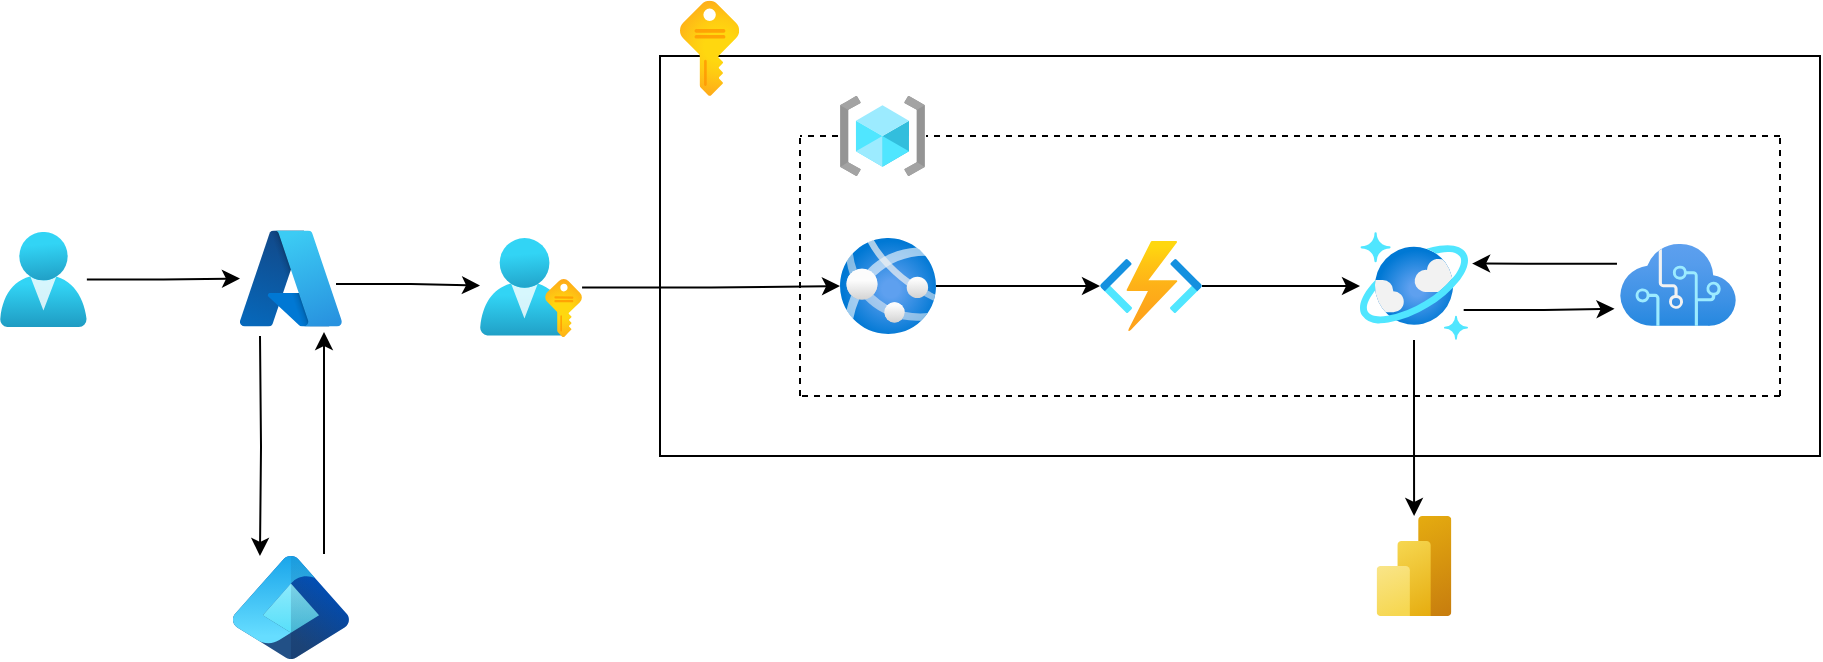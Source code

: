 <mxfile version="28.1.2">
  <diagram name="Página-1" id="tXtiLclYRCGy5FRw7-Ta">
    <mxGraphModel dx="2212" dy="796" grid="1" gridSize="10" guides="1" tooltips="1" connect="1" arrows="1" fold="1" page="1" pageScale="1" pageWidth="827" pageHeight="1169" math="0" shadow="0">
      <root>
        <mxCell id="0" />
        <mxCell id="1" parent="0" />
        <mxCell id="LwiWHXRCM4ZRAMe9DYlA-21" value="" style="rounded=0;whiteSpace=wrap;html=1;" parent="1" vertex="1">
          <mxGeometry x="-60" y="470" width="580" height="200" as="geometry" />
        </mxCell>
        <mxCell id="LwiWHXRCM4ZRAMe9DYlA-4" value="" style="edgeStyle=orthogonalEdgeStyle;rounded=0;orthogonalLoop=1;jettySize=auto;html=1;entryX=0;entryY=0.5;entryDx=0;entryDy=0;entryPerimeter=0;" parent="1" source="LwiWHXRCM4ZRAMe9DYlA-2" target="LwiWHXRCM4ZRAMe9DYlA-24" edge="1">
          <mxGeometry relative="1" as="geometry">
            <mxPoint x="-210" y="584.28" as="targetPoint" />
          </mxGeometry>
        </mxCell>
        <mxCell id="LwiWHXRCM4ZRAMe9DYlA-2" value="" style="image;aspect=fixed;html=1;points=[];align=center;fontSize=12;image=img/lib/azure2/identity/Users.svg;" parent="1" vertex="1">
          <mxGeometry x="-390" y="557.98" width="43.43" height="47.5" as="geometry" />
        </mxCell>
        <mxCell id="LwiWHXRCM4ZRAMe9DYlA-6" value="" style="edgeStyle=orthogonalEdgeStyle;rounded=0;orthogonalLoop=1;jettySize=auto;html=1;" parent="1" source="LwiWHXRCM4ZRAMe9DYlA-3" target="LwiWHXRCM4ZRAMe9DYlA-5" edge="1">
          <mxGeometry relative="1" as="geometry" />
        </mxCell>
        <mxCell id="LwiWHXRCM4ZRAMe9DYlA-3" value="" style="image;aspect=fixed;html=1;points=[];align=center;fontSize=12;image=img/lib/azure2/app_services/App_Services.svg;" parent="1" vertex="1">
          <mxGeometry x="30" y="561" width="48" height="48" as="geometry" />
        </mxCell>
        <mxCell id="LwiWHXRCM4ZRAMe9DYlA-8" value="" style="edgeStyle=orthogonalEdgeStyle;rounded=0;orthogonalLoop=1;jettySize=auto;html=1;" parent="1" source="LwiWHXRCM4ZRAMe9DYlA-5" target="LwiWHXRCM4ZRAMe9DYlA-7" edge="1">
          <mxGeometry relative="1" as="geometry" />
        </mxCell>
        <mxCell id="LwiWHXRCM4ZRAMe9DYlA-5" value="" style="image;aspect=fixed;html=1;points=[];align=center;fontSize=12;image=img/lib/azure2/compute/Function_Apps.svg;" parent="1" vertex="1">
          <mxGeometry x="160" y="562.5" width="51" height="45" as="geometry" />
        </mxCell>
        <mxCell id="LwiWHXRCM4ZRAMe9DYlA-13" value="" style="edgeStyle=orthogonalEdgeStyle;rounded=0;orthogonalLoop=1;jettySize=auto;html=1;" parent="1" source="LwiWHXRCM4ZRAMe9DYlA-7" target="LwiWHXRCM4ZRAMe9DYlA-12" edge="1">
          <mxGeometry relative="1" as="geometry" />
        </mxCell>
        <mxCell id="LwiWHXRCM4ZRAMe9DYlA-7" value="" style="image;aspect=fixed;html=1;points=[];align=center;fontSize=12;image=img/lib/azure2/databases/Azure_Cosmos_DB.svg;" parent="1" vertex="1">
          <mxGeometry x="290" y="558" width="54" height="54" as="geometry" />
        </mxCell>
        <mxCell id="LwiWHXRCM4ZRAMe9DYlA-9" value="" style="image;aspect=fixed;html=1;points=[];align=center;fontSize=12;image=img/lib/azure2/ai_machine_learning/Cognitive_Services.svg;" parent="1" vertex="1">
          <mxGeometry x="420" y="564" width="58" height="40.94" as="geometry" />
        </mxCell>
        <mxCell id="LwiWHXRCM4ZRAMe9DYlA-10" value="" style="edgeStyle=orthogonalEdgeStyle;rounded=0;orthogonalLoop=1;jettySize=auto;html=1;entryX=1.038;entryY=0.292;entryDx=0;entryDy=0;entryPerimeter=0;exitX=-0.026;exitY=0.241;exitDx=0;exitDy=0;exitPerimeter=0;" parent="1" source="LwiWHXRCM4ZRAMe9DYlA-9" target="LwiWHXRCM4ZRAMe9DYlA-7" edge="1">
          <mxGeometry relative="1" as="geometry">
            <mxPoint x="390" y="574" as="sourcePoint" />
            <mxPoint x="449" y="460" as="targetPoint" />
            <Array as="points" />
          </mxGeometry>
        </mxCell>
        <mxCell id="LwiWHXRCM4ZRAMe9DYlA-11" value="" style="edgeStyle=orthogonalEdgeStyle;rounded=0;orthogonalLoop=1;jettySize=auto;html=1;entryX=-0.047;entryY=0.792;entryDx=0;entryDy=0;entryPerimeter=0;exitX=0.96;exitY=0.722;exitDx=0;exitDy=0;exitPerimeter=0;" parent="1" source="LwiWHXRCM4ZRAMe9DYlA-7" target="LwiWHXRCM4ZRAMe9DYlA-9" edge="1">
          <mxGeometry relative="1" as="geometry">
            <mxPoint x="462" y="650" as="sourcePoint" />
            <mxPoint x="370" y="650" as="targetPoint" />
            <Array as="points" />
          </mxGeometry>
        </mxCell>
        <mxCell id="LwiWHXRCM4ZRAMe9DYlA-12" value="" style="image;aspect=fixed;html=1;points=[];align=center;fontSize=12;image=img/lib/azure2/analytics/Power_BI_Embedded.svg;" parent="1" vertex="1">
          <mxGeometry x="298.25" y="700" width="37.5" height="50" as="geometry" />
        </mxCell>
        <mxCell id="LwiWHXRCM4ZRAMe9DYlA-14" value="" style="endArrow=none;dashed=1;html=1;rounded=0;" parent="1" edge="1">
          <mxGeometry width="50" height="50" relative="1" as="geometry">
            <mxPoint x="10" y="640" as="sourcePoint" />
            <mxPoint x="10" y="510" as="targetPoint" />
          </mxGeometry>
        </mxCell>
        <mxCell id="LwiWHXRCM4ZRAMe9DYlA-15" value="" style="endArrow=none;dashed=1;html=1;rounded=0;" parent="1" edge="1">
          <mxGeometry width="50" height="50" relative="1" as="geometry">
            <mxPoint x="500" y="640" as="sourcePoint" />
            <mxPoint x="10" y="640" as="targetPoint" />
          </mxGeometry>
        </mxCell>
        <mxCell id="LwiWHXRCM4ZRAMe9DYlA-16" value="" style="endArrow=none;dashed=1;html=1;rounded=0;" parent="1" edge="1">
          <mxGeometry width="50" height="50" relative="1" as="geometry">
            <mxPoint x="500" y="640" as="sourcePoint" />
            <mxPoint x="500" y="510" as="targetPoint" />
          </mxGeometry>
        </mxCell>
        <mxCell id="LwiWHXRCM4ZRAMe9DYlA-17" value="" style="image;aspect=fixed;html=1;points=[];align=center;fontSize=12;image=img/lib/azure2/general/Resource_Groups.svg;" parent="1" vertex="1">
          <mxGeometry x="30" y="490" width="42.49" height="40" as="geometry" />
        </mxCell>
        <mxCell id="LwiWHXRCM4ZRAMe9DYlA-18" value="" style="endArrow=none;dashed=1;html=1;rounded=0;" parent="1" edge="1">
          <mxGeometry width="50" height="50" relative="1" as="geometry">
            <mxPoint x="29" y="510" as="sourcePoint" />
            <mxPoint x="10" y="510" as="targetPoint" />
          </mxGeometry>
        </mxCell>
        <mxCell id="LwiWHXRCM4ZRAMe9DYlA-19" value="" style="endArrow=none;dashed=1;html=1;rounded=0;" parent="1" edge="1">
          <mxGeometry width="50" height="50" relative="1" as="geometry">
            <mxPoint x="500" y="510" as="sourcePoint" />
            <mxPoint x="73" y="510" as="targetPoint" />
          </mxGeometry>
        </mxCell>
        <mxCell id="LwiWHXRCM4ZRAMe9DYlA-20" value="" style="image;aspect=fixed;html=1;points=[];align=center;fontSize=12;image=img/lib/azure2/general/Subscriptions.svg;" parent="1" vertex="1">
          <mxGeometry x="-50" y="442.27" width="29.58" height="47.73" as="geometry" />
        </mxCell>
        <mxCell id="LwiWHXRCM4ZRAMe9DYlA-26" value="" style="edgeStyle=orthogonalEdgeStyle;rounded=0;orthogonalLoop=1;jettySize=auto;html=1;entryX=0;entryY=0.48;entryDx=0;entryDy=0;entryPerimeter=0;exitX=0.943;exitY=0.557;exitDx=0;exitDy=0;exitPerimeter=0;" parent="1" source="LwiWHXRCM4ZRAMe9DYlA-24" target="LwiWHXRCM4ZRAMe9DYlA-25" edge="1">
          <mxGeometry relative="1" as="geometry">
            <mxPoint x="-10" y="584" as="sourcePoint" />
          </mxGeometry>
        </mxCell>
        <mxCell id="LwiWHXRCM4ZRAMe9DYlA-30" value="" style="edgeStyle=orthogonalEdgeStyle;rounded=0;orthogonalLoop=1;jettySize=auto;html=1;entryX=0.233;entryY=0;entryDx=0;entryDy=0;entryPerimeter=0;" parent="1" target="LwiWHXRCM4ZRAMe9DYlA-29" edge="1">
          <mxGeometry relative="1" as="geometry">
            <mxPoint x="-260" y="610" as="sourcePoint" />
          </mxGeometry>
        </mxCell>
        <mxCell id="LwiWHXRCM4ZRAMe9DYlA-24" value="" style="image;aspect=fixed;html=1;points=[];align=center;fontSize=12;image=img/lib/azure2/other/Azure_A.svg;" parent="1" vertex="1">
          <mxGeometry x="-270" y="557.28" width="50.91" height="48" as="geometry" />
        </mxCell>
        <mxCell id="LwiWHXRCM4ZRAMe9DYlA-28" value="" style="edgeStyle=orthogonalEdgeStyle;rounded=0;orthogonalLoop=1;jettySize=auto;html=1;" parent="1" source="LwiWHXRCM4ZRAMe9DYlA-25" target="LwiWHXRCM4ZRAMe9DYlA-3" edge="1">
          <mxGeometry relative="1" as="geometry" />
        </mxCell>
        <mxCell id="LwiWHXRCM4ZRAMe9DYlA-25" value="" style="image;aspect=fixed;html=1;points=[];align=center;fontSize=12;image=img/lib/azure2/azure_stack/User_Subscriptions.svg;" parent="1" vertex="1">
          <mxGeometry x="-150" y="561.0" width="51.04" height="49.53" as="geometry" />
        </mxCell>
        <mxCell id="LwiWHXRCM4ZRAMe9DYlA-29" value="" style="image;aspect=fixed;html=1;points=[];align=center;fontSize=12;image=img/lib/azure2/other/Entra_Identity.svg;" parent="1" vertex="1">
          <mxGeometry x="-273.54" y="720" width="58" height="51.55" as="geometry" />
        </mxCell>
        <mxCell id="LwiWHXRCM4ZRAMe9DYlA-31" value="" style="edgeStyle=orthogonalEdgeStyle;rounded=0;orthogonalLoop=1;jettySize=auto;html=1;entryX=0.825;entryY=1.057;entryDx=0;entryDy=0;entryPerimeter=0;exitX=0.785;exitY=-0.019;exitDx=0;exitDy=0;exitPerimeter=0;" parent="1" source="LwiWHXRCM4ZRAMe9DYlA-29" target="LwiWHXRCM4ZRAMe9DYlA-24" edge="1">
          <mxGeometry relative="1" as="geometry">
            <mxPoint x="-160" y="680" as="sourcePoint" />
            <mxPoint x="-160" y="790" as="targetPoint" />
          </mxGeometry>
        </mxCell>
        <mxCell id="LwiWHXRCM4ZRAMe9DYlA-32" value="" style="shape=image;html=1;verticalAlign=top;verticalLabelPosition=bottom;labelBackgroundColor=#ffffff;imageAspect=0;aspect=fixed;image=https://icons.diagrams.net/icon-cache1/Miscellaneous-2232/check-646.svg" parent="1" vertex="1">
          <mxGeometry x="-110" y="560" width="20" height="20" as="geometry" />
        </mxCell>
      </root>
    </mxGraphModel>
  </diagram>
</mxfile>

